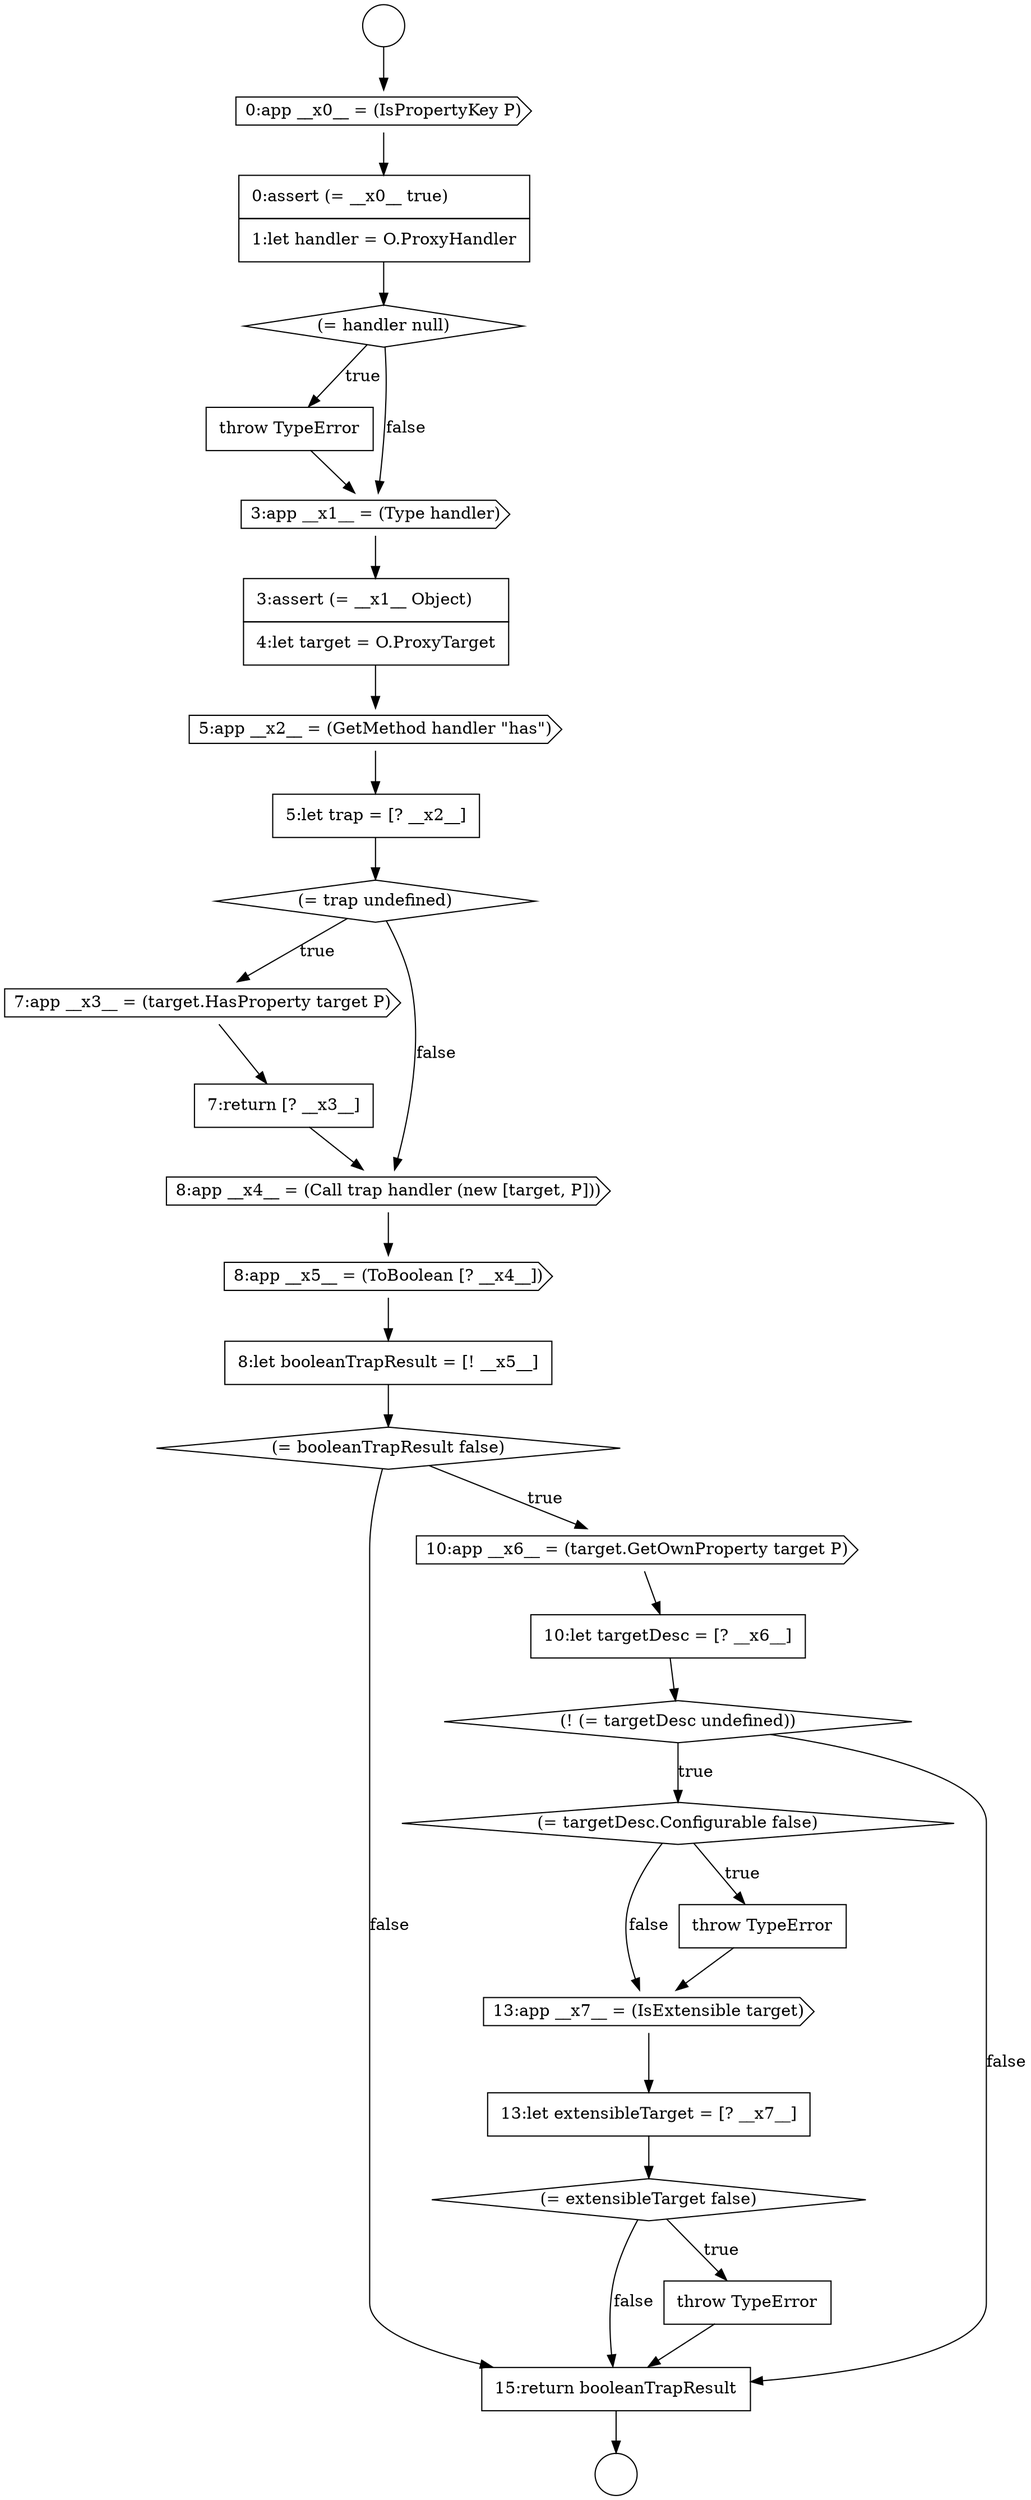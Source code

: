 digraph {
  node3345 [shape=diamond, label=<<font color="black">(= handler null)</font>> color="black" fillcolor="white" style=filled]
  node3350 [shape=none, margin=0, label=<<font color="black">
    <table border="0" cellborder="1" cellspacing="0" cellpadding="10">
      <tr><td align="left">5:let trap = [? __x2__]</td></tr>
    </table>
  </font>> color="black" fillcolor="white" style=filled]
  node3357 [shape=diamond, label=<<font color="black">(= booleanTrapResult false)</font>> color="black" fillcolor="white" style=filled]
  node3361 [shape=diamond, label=<<font color="black">(= targetDesc.Configurable false)</font>> color="black" fillcolor="white" style=filled]
  node3349 [shape=cds, label=<<font color="black">5:app __x2__ = (GetMethod handler &quot;has&quot;)</font>> color="black" fillcolor="white" style=filled]
  node3355 [shape=cds, label=<<font color="black">8:app __x5__ = (ToBoolean [? __x4__])</font>> color="black" fillcolor="white" style=filled]
  node3352 [shape=cds, label=<<font color="black">7:app __x3__ = (target.HasProperty target P)</font>> color="black" fillcolor="white" style=filled]
  node3346 [shape=none, margin=0, label=<<font color="black">
    <table border="0" cellborder="1" cellspacing="0" cellpadding="10">
      <tr><td align="left">throw TypeError</td></tr>
    </table>
  </font>> color="black" fillcolor="white" style=filled]
  node3351 [shape=diamond, label=<<font color="black">(= trap undefined)</font>> color="black" fillcolor="white" style=filled]
  node3347 [shape=cds, label=<<font color="black">3:app __x1__ = (Type handler)</font>> color="black" fillcolor="white" style=filled]
  node3367 [shape=none, margin=0, label=<<font color="black">
    <table border="0" cellborder="1" cellspacing="0" cellpadding="10">
      <tr><td align="left">15:return booleanTrapResult</td></tr>
    </table>
  </font>> color="black" fillcolor="white" style=filled]
  node3365 [shape=diamond, label=<<font color="black">(= extensibleTarget false)</font>> color="black" fillcolor="white" style=filled]
  node3342 [shape=circle label=" " color="black" fillcolor="white" style=filled]
  node3353 [shape=none, margin=0, label=<<font color="black">
    <table border="0" cellborder="1" cellspacing="0" cellpadding="10">
      <tr><td align="left">7:return [? __x3__]</td></tr>
    </table>
  </font>> color="black" fillcolor="white" style=filled]
  node3354 [shape=cds, label=<<font color="black">8:app __x4__ = (Call trap handler (new [target, P]))</font>> color="black" fillcolor="white" style=filled]
  node3364 [shape=none, margin=0, label=<<font color="black">
    <table border="0" cellborder="1" cellspacing="0" cellpadding="10">
      <tr><td align="left">13:let extensibleTarget = [? __x7__]</td></tr>
    </table>
  </font>> color="black" fillcolor="white" style=filled]
  node3358 [shape=cds, label=<<font color="black">10:app __x6__ = (target.GetOwnProperty target P)</font>> color="black" fillcolor="white" style=filled]
  node3343 [shape=cds, label=<<font color="black">0:app __x0__ = (IsPropertyKey P)</font>> color="black" fillcolor="white" style=filled]
  node3363 [shape=cds, label=<<font color="black">13:app __x7__ = (IsExtensible target)</font>> color="black" fillcolor="white" style=filled]
  node3348 [shape=none, margin=0, label=<<font color="black">
    <table border="0" cellborder="1" cellspacing="0" cellpadding="10">
      <tr><td align="left">3:assert (= __x1__ Object)</td></tr>
      <tr><td align="left">4:let target = O.ProxyTarget</td></tr>
    </table>
  </font>> color="black" fillcolor="white" style=filled]
  node3344 [shape=none, margin=0, label=<<font color="black">
    <table border="0" cellborder="1" cellspacing="0" cellpadding="10">
      <tr><td align="left">0:assert (= __x0__ true)</td></tr>
      <tr><td align="left">1:let handler = O.ProxyHandler</td></tr>
    </table>
  </font>> color="black" fillcolor="white" style=filled]
  node3359 [shape=none, margin=0, label=<<font color="black">
    <table border="0" cellborder="1" cellspacing="0" cellpadding="10">
      <tr><td align="left">10:let targetDesc = [? __x6__]</td></tr>
    </table>
  </font>> color="black" fillcolor="white" style=filled]
  node3356 [shape=none, margin=0, label=<<font color="black">
    <table border="0" cellborder="1" cellspacing="0" cellpadding="10">
      <tr><td align="left">8:let booleanTrapResult = [! __x5__]</td></tr>
    </table>
  </font>> color="black" fillcolor="white" style=filled]
  node3366 [shape=none, margin=0, label=<<font color="black">
    <table border="0" cellborder="1" cellspacing="0" cellpadding="10">
      <tr><td align="left">throw TypeError</td></tr>
    </table>
  </font>> color="black" fillcolor="white" style=filled]
  node3362 [shape=none, margin=0, label=<<font color="black">
    <table border="0" cellborder="1" cellspacing="0" cellpadding="10">
      <tr><td align="left">throw TypeError</td></tr>
    </table>
  </font>> color="black" fillcolor="white" style=filled]
  node3360 [shape=diamond, label=<<font color="black">(! (= targetDesc undefined))</font>> color="black" fillcolor="white" style=filled]
  node3341 [shape=circle label=" " color="black" fillcolor="white" style=filled]
  node3346 -> node3347 [ color="black"]
  node3359 -> node3360 [ color="black"]
  node3363 -> node3364 [ color="black"]
  node3366 -> node3367 [ color="black"]
  node3348 -> node3349 [ color="black"]
  node3341 -> node3343 [ color="black"]
  node3351 -> node3352 [label=<<font color="black">true</font>> color="black"]
  node3351 -> node3354 [label=<<font color="black">false</font>> color="black"]
  node3360 -> node3361 [label=<<font color="black">true</font>> color="black"]
  node3360 -> node3367 [label=<<font color="black">false</font>> color="black"]
  node3361 -> node3362 [label=<<font color="black">true</font>> color="black"]
  node3361 -> node3363 [label=<<font color="black">false</font>> color="black"]
  node3364 -> node3365 [ color="black"]
  node3352 -> node3353 [ color="black"]
  node3354 -> node3355 [ color="black"]
  node3347 -> node3348 [ color="black"]
  node3343 -> node3344 [ color="black"]
  node3357 -> node3358 [label=<<font color="black">true</font>> color="black"]
  node3357 -> node3367 [label=<<font color="black">false</font>> color="black"]
  node3355 -> node3356 [ color="black"]
  node3353 -> node3354 [ color="black"]
  node3367 -> node3342 [ color="black"]
  node3365 -> node3366 [label=<<font color="black">true</font>> color="black"]
  node3365 -> node3367 [label=<<font color="black">false</font>> color="black"]
  node3356 -> node3357 [ color="black"]
  node3349 -> node3350 [ color="black"]
  node3362 -> node3363 [ color="black"]
  node3350 -> node3351 [ color="black"]
  node3358 -> node3359 [ color="black"]
  node3345 -> node3346 [label=<<font color="black">true</font>> color="black"]
  node3345 -> node3347 [label=<<font color="black">false</font>> color="black"]
  node3344 -> node3345 [ color="black"]
}
